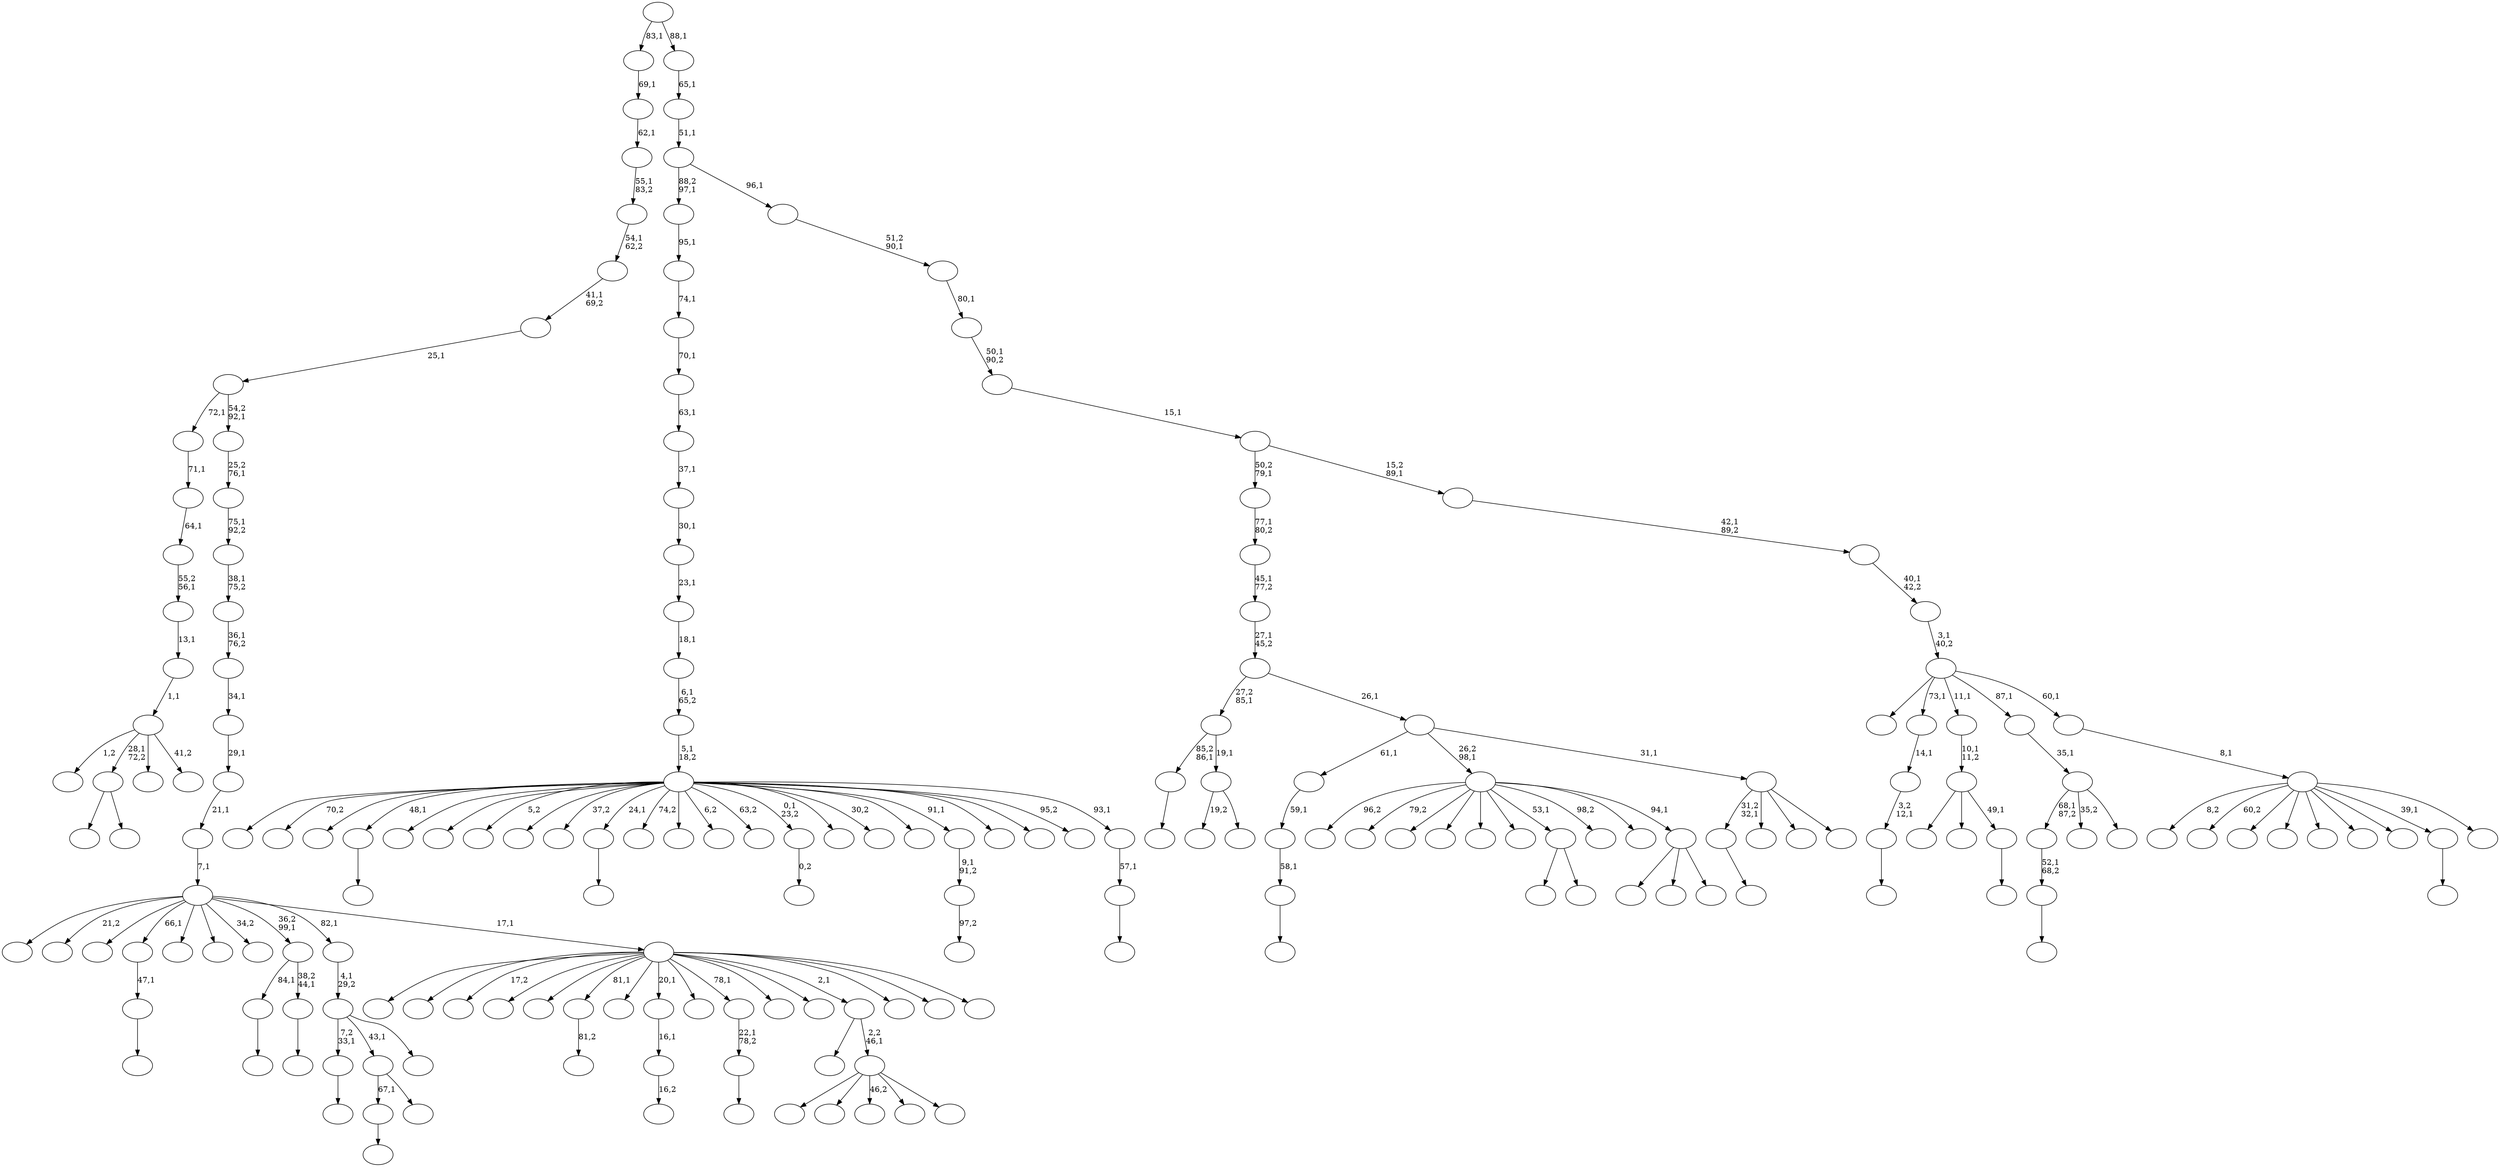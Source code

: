 digraph T {
	200 [label=""]
	199 [label=""]
	198 [label=""]
	197 [label=""]
	196 [label=""]
	195 [label=""]
	194 [label=""]
	193 [label=""]
	192 [label=""]
	191 [label=""]
	190 [label=""]
	189 [label=""]
	188 [label=""]
	187 [label=""]
	186 [label=""]
	185 [label=""]
	184 [label=""]
	183 [label=""]
	182 [label=""]
	181 [label=""]
	180 [label=""]
	179 [label=""]
	178 [label=""]
	177 [label=""]
	176 [label=""]
	175 [label=""]
	174 [label=""]
	173 [label=""]
	172 [label=""]
	171 [label=""]
	170 [label=""]
	169 [label=""]
	168 [label=""]
	167 [label=""]
	166 [label=""]
	165 [label=""]
	164 [label=""]
	163 [label=""]
	162 [label=""]
	161 [label=""]
	160 [label=""]
	159 [label=""]
	158 [label=""]
	157 [label=""]
	156 [label=""]
	155 [label=""]
	154 [label=""]
	153 [label=""]
	152 [label=""]
	151 [label=""]
	150 [label=""]
	149 [label=""]
	148 [label=""]
	147 [label=""]
	146 [label=""]
	145 [label=""]
	144 [label=""]
	143 [label=""]
	142 [label=""]
	141 [label=""]
	140 [label=""]
	139 [label=""]
	138 [label=""]
	137 [label=""]
	136 [label=""]
	135 [label=""]
	134 [label=""]
	133 [label=""]
	132 [label=""]
	131 [label=""]
	130 [label=""]
	129 [label=""]
	128 [label=""]
	127 [label=""]
	126 [label=""]
	125 [label=""]
	124 [label=""]
	123 [label=""]
	122 [label=""]
	121 [label=""]
	120 [label=""]
	119 [label=""]
	118 [label=""]
	117 [label=""]
	116 [label=""]
	115 [label=""]
	114 [label=""]
	113 [label=""]
	112 [label=""]
	111 [label=""]
	110 [label=""]
	109 [label=""]
	108 [label=""]
	107 [label=""]
	106 [label=""]
	105 [label=""]
	104 [label=""]
	103 [label=""]
	102 [label=""]
	101 [label=""]
	100 [label=""]
	99 [label=""]
	98 [label=""]
	97 [label=""]
	96 [label=""]
	95 [label=""]
	94 [label=""]
	93 [label=""]
	92 [label=""]
	91 [label=""]
	90 [label=""]
	89 [label=""]
	88 [label=""]
	87 [label=""]
	86 [label=""]
	85 [label=""]
	84 [label=""]
	83 [label=""]
	82 [label=""]
	81 [label=""]
	80 [label=""]
	79 [label=""]
	78 [label=""]
	77 [label=""]
	76 [label=""]
	75 [label=""]
	74 [label=""]
	73 [label=""]
	72 [label=""]
	71 [label=""]
	70 [label=""]
	69 [label=""]
	68 [label=""]
	67 [label=""]
	66 [label=""]
	65 [label=""]
	64 [label=""]
	63 [label=""]
	62 [label=""]
	61 [label=""]
	60 [label=""]
	59 [label=""]
	58 [label=""]
	57 [label=""]
	56 [label=""]
	55 [label=""]
	54 [label=""]
	53 [label=""]
	52 [label=""]
	51 [label=""]
	50 [label=""]
	49 [label=""]
	48 [label=""]
	47 [label=""]
	46 [label=""]
	45 [label=""]
	44 [label=""]
	43 [label=""]
	42 [label=""]
	41 [label=""]
	40 [label=""]
	39 [label=""]
	38 [label=""]
	37 [label=""]
	36 [label=""]
	35 [label=""]
	34 [label=""]
	33 [label=""]
	32 [label=""]
	31 [label=""]
	30 [label=""]
	29 [label=""]
	28 [label=""]
	27 [label=""]
	26 [label=""]
	25 [label=""]
	24 [label=""]
	23 [label=""]
	22 [label=""]
	21 [label=""]
	20 [label=""]
	19 [label=""]
	18 [label=""]
	17 [label=""]
	16 [label=""]
	15 [label=""]
	14 [label=""]
	13 [label=""]
	12 [label=""]
	11 [label=""]
	10 [label=""]
	9 [label=""]
	8 [label=""]
	7 [label=""]
	6 [label=""]
	5 [label=""]
	4 [label=""]
	3 [label=""]
	2 [label=""]
	1 [label=""]
	0 [label=""]
	196 -> 197 [label=""]
	195 -> 196 [label="52,1\n68,2"]
	185 -> 186 [label=""]
	177 -> 178 [label=""]
	169 -> 170 [label=""]
	168 -> 169 [label="47,1"]
	166 -> 167 [label=""]
	160 -> 161 [label=""]
	156 -> 157 [label=""]
	155 -> 156 [label="3,2\n12,1"]
	154 -> 155 [label="14,1"]
	147 -> 148 [label="0,2"]
	144 -> 145 [label=""]
	140 -> 141 [label=""]
	139 -> 181 [label=""]
	139 -> 175 [label=""]
	139 -> 140 [label="49,1"]
	138 -> 139 [label="10,1\n11,2"]
	134 -> 135 [label="97,2"]
	133 -> 134 [label="9,1\n91,2"]
	126 -> 127 [label="81,2"]
	124 -> 162 [label=""]
	124 -> 125 [label=""]
	122 -> 123 [label=""]
	121 -> 122 [label="58,1"]
	120 -> 121 [label="59,1"]
	114 -> 115 [label="16,2"]
	113 -> 114 [label="16,1"]
	111 -> 112 [label=""]
	110 -> 144 [label="84,1"]
	110 -> 111 [label="38,2\n44,1"]
	106 -> 107 [label=""]
	103 -> 104 [label=""]
	100 -> 101 [label=""]
	99 -> 100 [label="22,1\n78,2"]
	96 -> 173 [label=""]
	96 -> 97 [label=""]
	94 -> 177 [label="67,1"]
	94 -> 95 [label=""]
	87 -> 194 [label=""]
	87 -> 98 [label=""]
	87 -> 88 [label=""]
	86 -> 191 [label="96,2"]
	86 -> 184 [label="79,2"]
	86 -> 165 [label=""]
	86 -> 163 [label=""]
	86 -> 143 [label=""]
	86 -> 142 [label=""]
	86 -> 124 [label="53,1"]
	86 -> 118 [label="98,2"]
	86 -> 105 [label=""]
	86 -> 87 [label="94,1"]
	84 -> 103 [label="7,2\n33,1"]
	84 -> 94 [label="43,1"]
	84 -> 85 [label=""]
	83 -> 84 [label="4,1\n29,2"]
	80 -> 164 [label="1,2"]
	80 -> 96 [label="28,1\n72,2"]
	80 -> 82 [label=""]
	80 -> 81 [label="41,2"]
	79 -> 80 [label="1,1"]
	78 -> 79 [label="13,1"]
	77 -> 78 [label="55,2\n56,1"]
	76 -> 77 [label="64,1"]
	75 -> 76 [label="71,1"]
	68 -> 195 [label="68,1\n87,2"]
	68 -> 187 [label="35,2"]
	68 -> 69 [label=""]
	67 -> 68 [label="35,1"]
	64 -> 65 [label=""]
	62 -> 72 [label="19,2"]
	62 -> 63 [label=""]
	61 -> 166 [label="85,2\n86,1"]
	61 -> 62 [label="19,1"]
	59 -> 172 [label=""]
	59 -> 130 [label=""]
	59 -> 129 [label="46,2"]
	59 -> 73 [label=""]
	59 -> 60 [label=""]
	58 -> 92 [label=""]
	58 -> 59 [label="2,2\n46,1"]
	54 -> 106 [label="31,2\n32,1"]
	54 -> 74 [label=""]
	54 -> 56 [label=""]
	54 -> 55 [label=""]
	53 -> 120 [label="61,1"]
	53 -> 86 [label="26,2\n98,1"]
	53 -> 54 [label="31,1"]
	52 -> 61 [label="27,2\n85,1"]
	52 -> 53 [label="26,1"]
	51 -> 52 [label="27,1\n45,2"]
	50 -> 51 [label="45,1\n77,2"]
	49 -> 50 [label="77,1\n80,2"]
	46 -> 198 [label=""]
	46 -> 193 [label=""]
	46 -> 189 [label="17,2"]
	46 -> 151 [label=""]
	46 -> 150 [label=""]
	46 -> 126 [label="81,1"]
	46 -> 117 [label=""]
	46 -> 113 [label="20,1"]
	46 -> 109 [label=""]
	46 -> 99 [label="78,1"]
	46 -> 90 [label=""]
	46 -> 66 [label=""]
	46 -> 58 [label="2,1"]
	46 -> 57 [label=""]
	46 -> 48 [label=""]
	46 -> 47 [label=""]
	45 -> 192 [label=""]
	45 -> 179 [label="21,2"]
	45 -> 174 [label=""]
	45 -> 168 [label="66,1"]
	45 -> 132 [label=""]
	45 -> 131 [label=""]
	45 -> 116 [label="34,2"]
	45 -> 110 [label="36,2\n99,1"]
	45 -> 83 [label="82,1"]
	45 -> 46 [label="17,1"]
	44 -> 45 [label="7,1"]
	43 -> 44 [label="21,1"]
	42 -> 43 [label="29,1"]
	41 -> 42 [label="34,1"]
	40 -> 41 [label="36,1\n76,2"]
	39 -> 40 [label="38,1\n75,2"]
	38 -> 39 [label="75,1\n92,2"]
	37 -> 38 [label="25,2\n76,1"]
	36 -> 75 [label="72,1"]
	36 -> 37 [label="54,2\n92,1"]
	35 -> 36 [label="25,1"]
	34 -> 35 [label="41,1\n69,2"]
	33 -> 34 [label="54,1\n62,2"]
	32 -> 33 [label="55,1\n83,2"]
	31 -> 32 [label="62,1"]
	30 -> 31 [label="69,1"]
	28 -> 29 [label=""]
	27 -> 28 [label="57,1"]
	26 -> 200 [label=""]
	26 -> 199 [label="70,2"]
	26 -> 188 [label=""]
	26 -> 185 [label="48,1"]
	26 -> 183 [label=""]
	26 -> 182 [label=""]
	26 -> 180 [label="5,2"]
	26 -> 176 [label=""]
	26 -> 171 [label="37,2"]
	26 -> 160 [label="24,1"]
	26 -> 159 [label="74,2"]
	26 -> 153 [label=""]
	26 -> 152 [label="6,2"]
	26 -> 149 [label="63,2"]
	26 -> 147 [label="0,1\n23,2"]
	26 -> 146 [label=""]
	26 -> 137 [label="30,2"]
	26 -> 136 [label=""]
	26 -> 133 [label="91,1"]
	26 -> 128 [label=""]
	26 -> 119 [label=""]
	26 -> 102 [label="95,2"]
	26 -> 27 [label="93,1"]
	25 -> 26 [label="5,1\n18,2"]
	24 -> 25 [label="6,1\n65,2"]
	23 -> 24 [label="18,1"]
	22 -> 23 [label="23,1"]
	21 -> 22 [label="30,1"]
	20 -> 21 [label="37,1"]
	19 -> 20 [label="63,1"]
	18 -> 19 [label="70,1"]
	17 -> 18 [label="74,1"]
	16 -> 17 [label="95,1"]
	14 -> 190 [label="8,2"]
	14 -> 108 [label="60,2"]
	14 -> 93 [label=""]
	14 -> 91 [label=""]
	14 -> 89 [label=""]
	14 -> 71 [label=""]
	14 -> 70 [label=""]
	14 -> 64 [label="39,1"]
	14 -> 15 [label=""]
	13 -> 14 [label="8,1"]
	12 -> 158 [label=""]
	12 -> 154 [label="73,1"]
	12 -> 138 [label="11,1"]
	12 -> 67 [label="87,1"]
	12 -> 13 [label="60,1"]
	11 -> 12 [label="3,1\n40,2"]
	10 -> 11 [label="40,1\n42,2"]
	9 -> 10 [label="42,1\n89,2"]
	8 -> 49 [label="50,2\n79,1"]
	8 -> 9 [label="15,2\n89,1"]
	7 -> 8 [label="15,1"]
	6 -> 7 [label="50,1\n90,2"]
	5 -> 6 [label="80,1"]
	4 -> 5 [label="51,2\n90,1"]
	3 -> 16 [label="88,2\n97,1"]
	3 -> 4 [label="96,1"]
	2 -> 3 [label="51,1"]
	1 -> 2 [label="65,1"]
	0 -> 30 [label="83,1"]
	0 -> 1 [label="88,1"]
}

